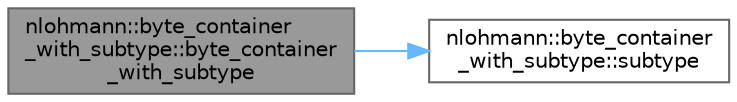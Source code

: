 digraph "nlohmann::byte_container_with_subtype::byte_container_with_subtype"
{
 // LATEX_PDF_SIZE
  bgcolor="transparent";
  edge [fontname=Helvetica,fontsize=10,labelfontname=Helvetica,labelfontsize=10];
  node [fontname=Helvetica,fontsize=10,shape=box,height=0.2,width=0.4];
  rankdir="LR";
  Node1 [id="Node000001",label="nlohmann::byte_container\l_with_subtype::byte_container\l_with_subtype",height=0.2,width=0.4,color="gray40", fillcolor="grey60", style="filled", fontcolor="black",tooltip=" "];
  Node1 -> Node2 [id="edge2_Node000001_Node000002",color="steelblue1",style="solid",tooltip=" "];
  Node2 [id="Node000002",label="nlohmann::byte_container\l_with_subtype::subtype",height=0.2,width=0.4,color="grey40", fillcolor="white", style="filled",URL="$classnlohmann_1_1byte__container__with__subtype.html#ac3ca9d09e55342f9588404e1dc2222f0",tooltip="return the binary subtype"];
}
